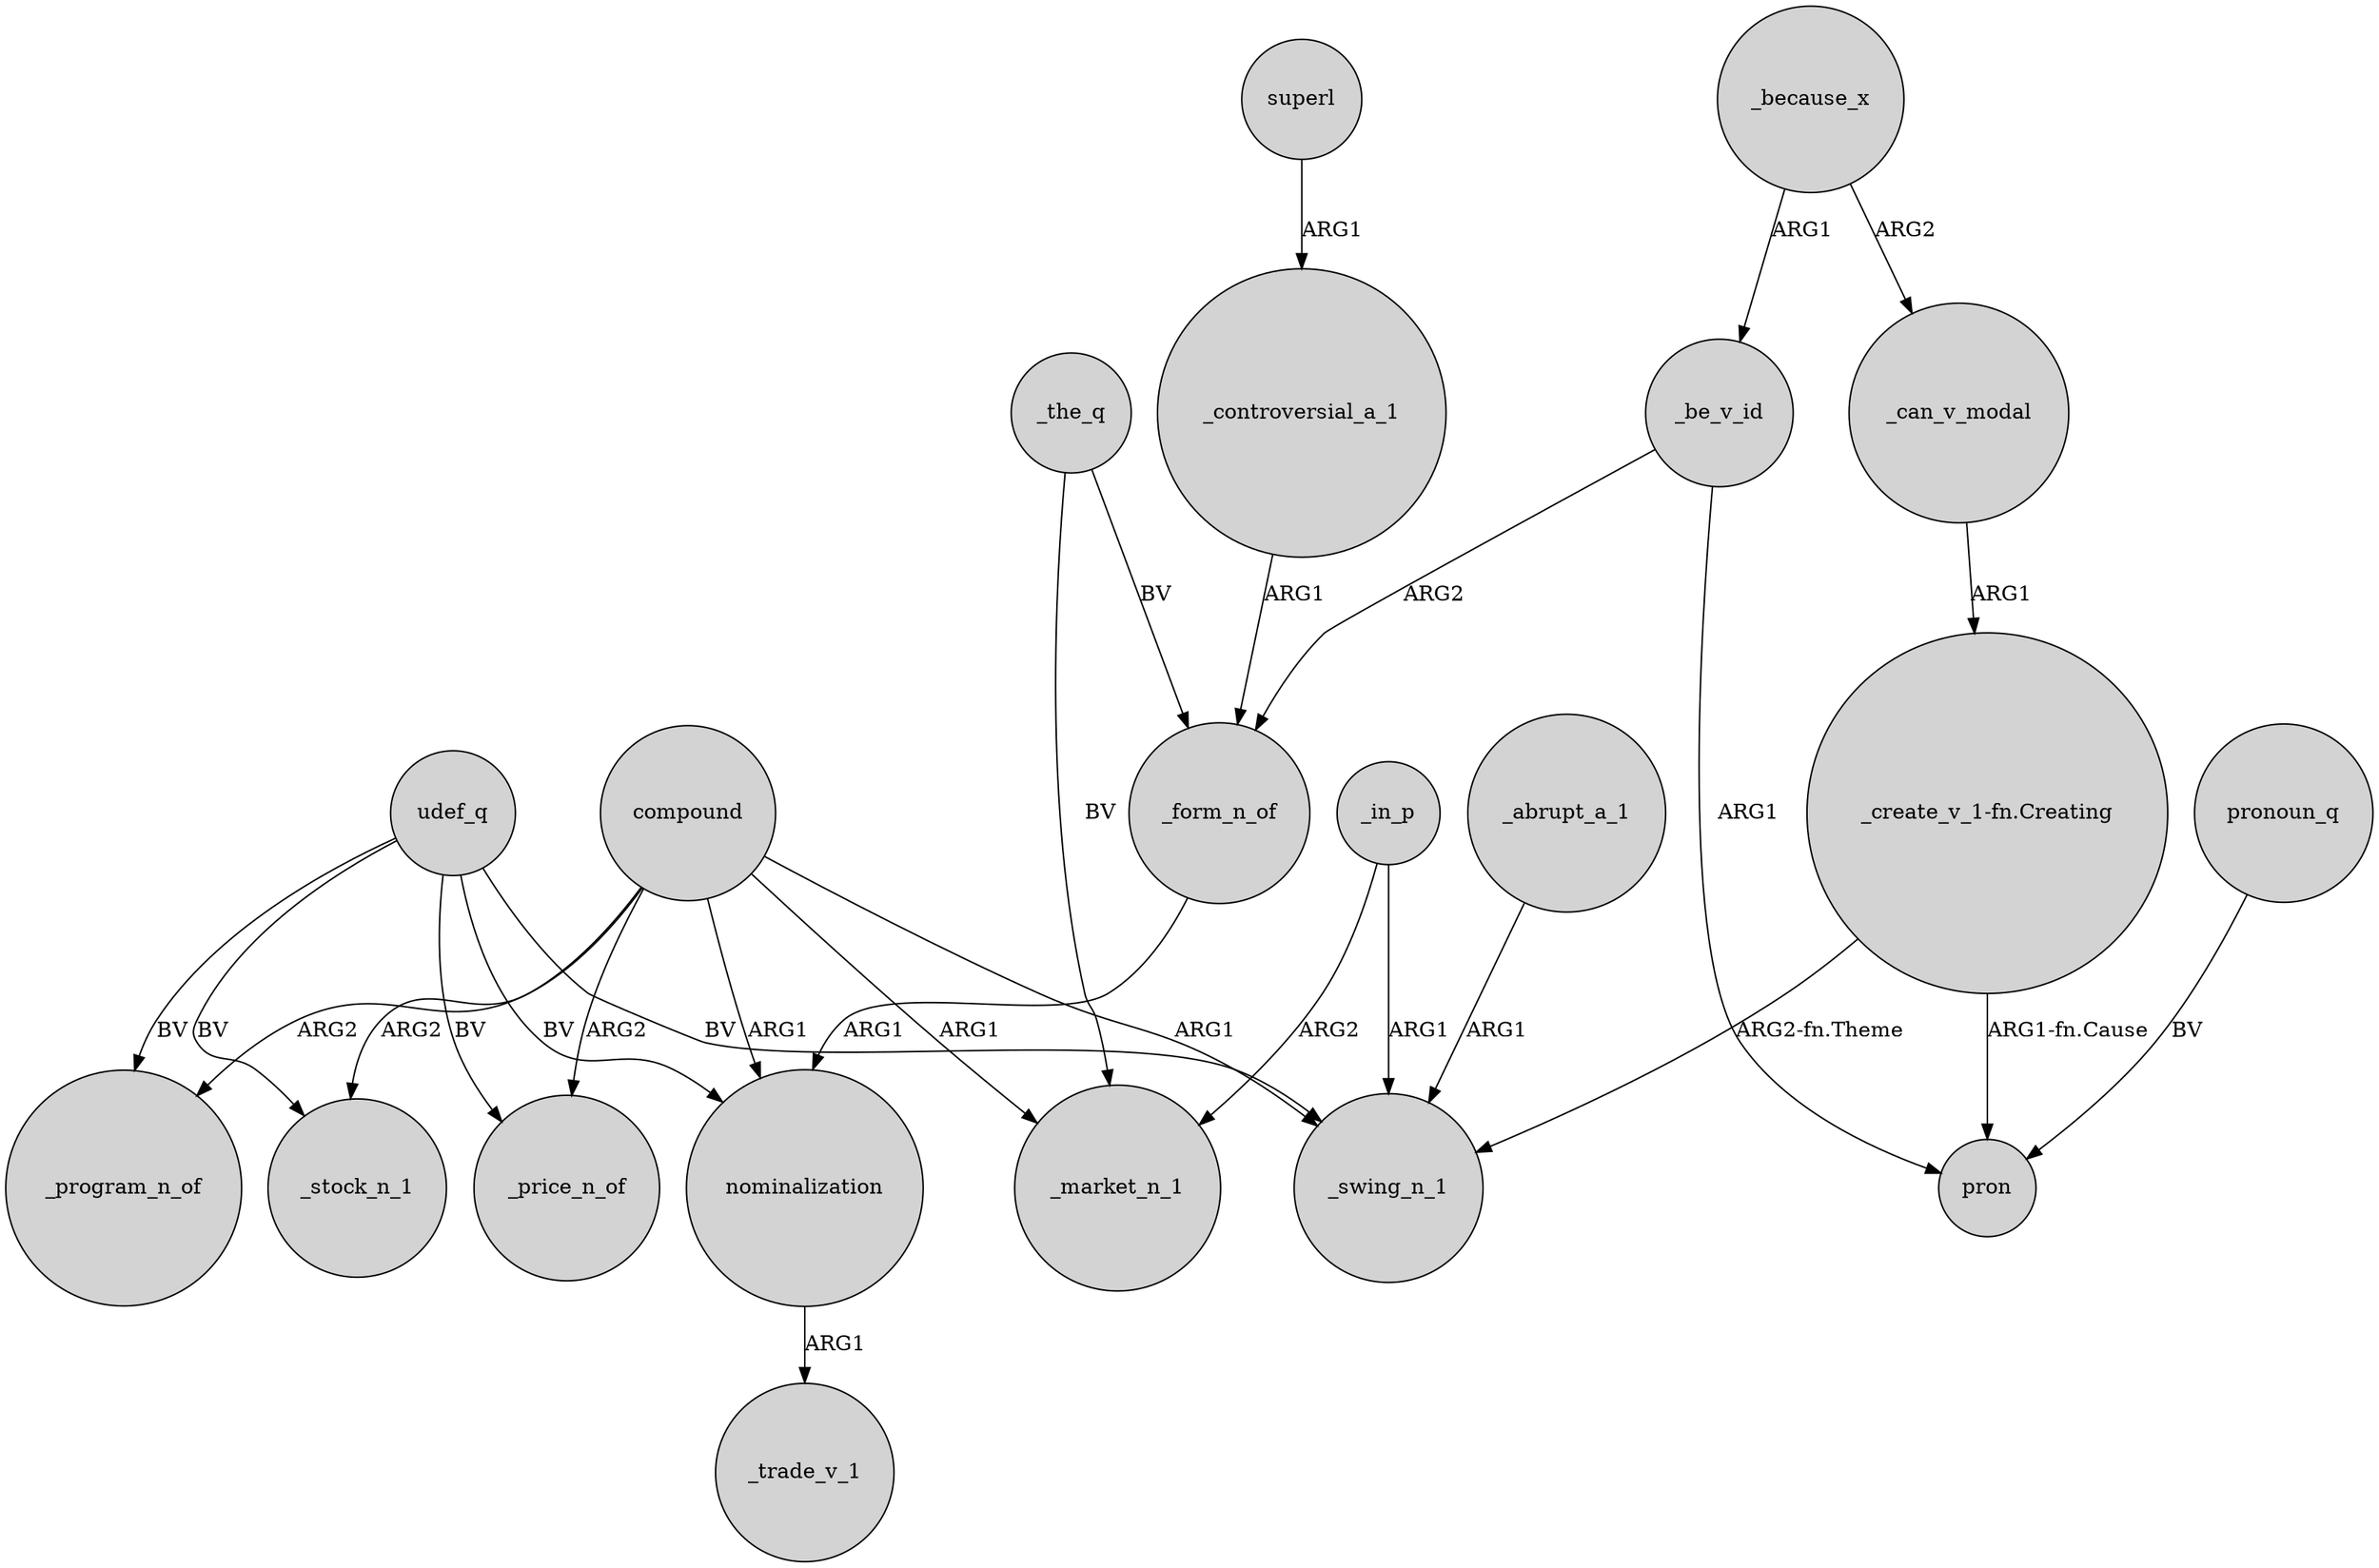 digraph {
	node [shape=circle style=filled]
	compound -> _program_n_of [label=ARG2]
	compound -> _price_n_of [label=ARG2]
	_because_x -> _can_v_modal [label=ARG2]
	"_create_v_1-fn.Creating" -> pron [label="ARG1-fn.Cause"]
	udef_q -> _price_n_of [label=BV]
	_can_v_modal -> "_create_v_1-fn.Creating" [label=ARG1]
	udef_q -> _program_n_of [label=BV]
	nominalization -> _trade_v_1 [label=ARG1]
	_be_v_id -> pron [label=ARG1]
	compound -> _stock_n_1 [label=ARG2]
	_in_p -> _swing_n_1 [label=ARG1]
	_abrupt_a_1 -> _swing_n_1 [label=ARG1]
	pronoun_q -> pron [label=BV]
	udef_q -> _swing_n_1 [label=BV]
	udef_q -> _stock_n_1 [label=BV]
	_because_x -> _be_v_id [label=ARG1]
	superl -> _controversial_a_1 [label=ARG1]
	_be_v_id -> _form_n_of [label=ARG2]
	udef_q -> nominalization [label=BV]
	_in_p -> _market_n_1 [label=ARG2]
	_controversial_a_1 -> _form_n_of [label=ARG1]
	"_create_v_1-fn.Creating" -> _swing_n_1 [label="ARG2-fn.Theme"]
	_the_q -> _form_n_of [label=BV]
	compound -> _market_n_1 [label=ARG1]
	_the_q -> _market_n_1 [label=BV]
	_form_n_of -> nominalization [label=ARG1]
	compound -> nominalization [label=ARG1]
	compound -> _swing_n_1 [label=ARG1]
}
